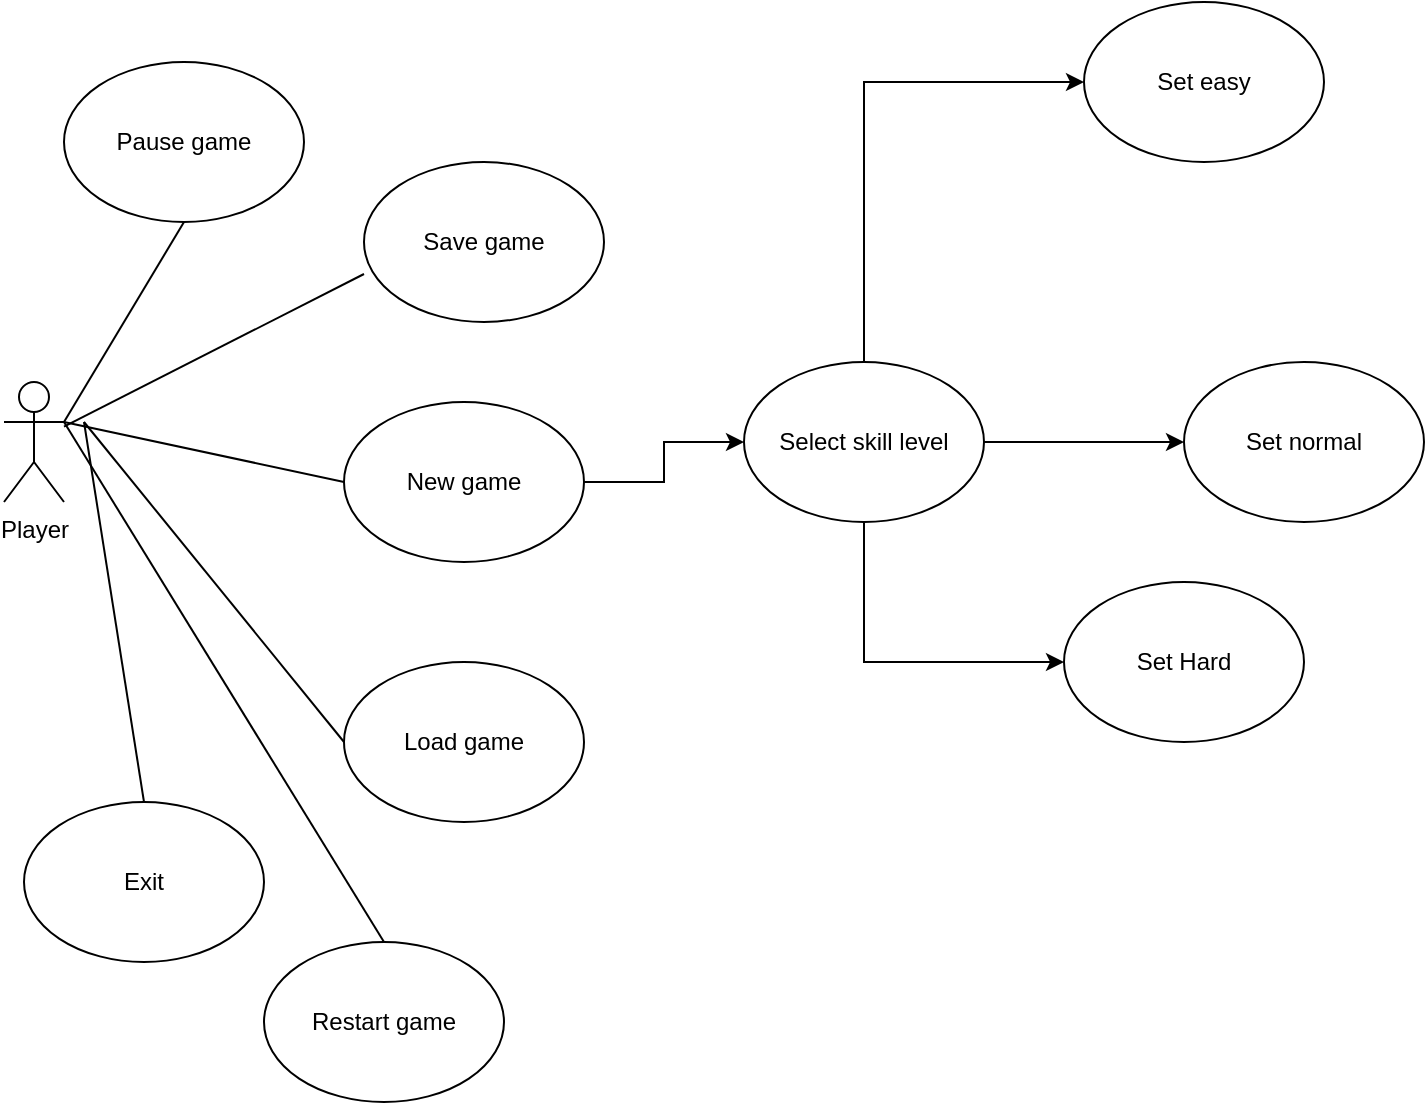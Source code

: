 <mxfile version="15.1.4" type="github"><diagram id="Zfaju7MLRAHILOpIg_T_" name="Page-1"><mxGraphModel dx="1422" dy="794" grid="1" gridSize="10" guides="1" tooltips="1" connect="1" arrows="1" fold="1" page="1" pageScale="1" pageWidth="850" pageHeight="1100" math="0" shadow="0"><root><mxCell id="0"/><mxCell id="1" parent="0"/><mxCell id="8qVsH1PP9CquyvkP7PbJ-1" value="Player&lt;br&gt;" style="shape=umlActor;verticalLabelPosition=bottom;verticalAlign=top;html=1;" vertex="1" parent="1"><mxGeometry x="100" y="200" width="30" height="60" as="geometry"/></mxCell><mxCell id="8qVsH1PP9CquyvkP7PbJ-16" style="edgeStyle=orthogonalEdgeStyle;rounded=0;orthogonalLoop=1;jettySize=auto;html=1;entryX=0;entryY=0.5;entryDx=0;entryDy=0;" edge="1" parent="1" source="8qVsH1PP9CquyvkP7PbJ-2" target="8qVsH1PP9CquyvkP7PbJ-6"><mxGeometry relative="1" as="geometry"/></mxCell><mxCell id="8qVsH1PP9CquyvkP7PbJ-2" value="New game" style="ellipse;whiteSpace=wrap;html=1;" vertex="1" parent="1"><mxGeometry x="270" y="210" width="120" height="80" as="geometry"/></mxCell><mxCell id="8qVsH1PP9CquyvkP7PbJ-3" value="Load game" style="ellipse;whiteSpace=wrap;html=1;" vertex="1" parent="1"><mxGeometry x="270" y="340" width="120" height="80" as="geometry"/></mxCell><mxCell id="8qVsH1PP9CquyvkP7PbJ-4" value="Exit" style="ellipse;whiteSpace=wrap;html=1;" vertex="1" parent="1"><mxGeometry x="110" y="410" width="120" height="80" as="geometry"/></mxCell><mxCell id="8qVsH1PP9CquyvkP7PbJ-5" value="Save game" style="ellipse;whiteSpace=wrap;html=1;" vertex="1" parent="1"><mxGeometry x="280" y="90" width="120" height="80" as="geometry"/></mxCell><mxCell id="8qVsH1PP9CquyvkP7PbJ-17" style="edgeStyle=orthogonalEdgeStyle;rounded=0;orthogonalLoop=1;jettySize=auto;html=1;entryX=0;entryY=0.5;entryDx=0;entryDy=0;" edge="1" parent="1" source="8qVsH1PP9CquyvkP7PbJ-6" target="8qVsH1PP9CquyvkP7PbJ-7"><mxGeometry relative="1" as="geometry"><Array as="points"><mxPoint x="530" y="50"/></Array></mxGeometry></mxCell><mxCell id="8qVsH1PP9CquyvkP7PbJ-18" style="edgeStyle=orthogonalEdgeStyle;rounded=0;orthogonalLoop=1;jettySize=auto;html=1;entryX=0;entryY=0.5;entryDx=0;entryDy=0;" edge="1" parent="1" source="8qVsH1PP9CquyvkP7PbJ-6" target="8qVsH1PP9CquyvkP7PbJ-8"><mxGeometry relative="1" as="geometry"/></mxCell><mxCell id="8qVsH1PP9CquyvkP7PbJ-19" style="edgeStyle=orthogonalEdgeStyle;rounded=0;orthogonalLoop=1;jettySize=auto;html=1;entryX=0;entryY=0.5;entryDx=0;entryDy=0;" edge="1" parent="1" source="8qVsH1PP9CquyvkP7PbJ-6" target="8qVsH1PP9CquyvkP7PbJ-9"><mxGeometry relative="1" as="geometry"><Array as="points"><mxPoint x="530" y="340"/></Array></mxGeometry></mxCell><mxCell id="8qVsH1PP9CquyvkP7PbJ-6" value="Select skill level" style="ellipse;whiteSpace=wrap;html=1;" vertex="1" parent="1"><mxGeometry x="470" y="190" width="120" height="80" as="geometry"/></mxCell><mxCell id="8qVsH1PP9CquyvkP7PbJ-7" value="Set easy" style="ellipse;whiteSpace=wrap;html=1;" vertex="1" parent="1"><mxGeometry x="640" y="10" width="120" height="80" as="geometry"/></mxCell><mxCell id="8qVsH1PP9CquyvkP7PbJ-8" value="Set normal" style="ellipse;whiteSpace=wrap;html=1;" vertex="1" parent="1"><mxGeometry x="690" y="190" width="120" height="80" as="geometry"/></mxCell><mxCell id="8qVsH1PP9CquyvkP7PbJ-9" value="Set Hard" style="ellipse;whiteSpace=wrap;html=1;" vertex="1" parent="1"><mxGeometry x="630" y="300" width="120" height="80" as="geometry"/></mxCell><mxCell id="8qVsH1PP9CquyvkP7PbJ-11" value="" style="endArrow=none;html=1;entryX=0;entryY=0.7;entryDx=0;entryDy=0;entryPerimeter=0;" edge="1" parent="1" source="8qVsH1PP9CquyvkP7PbJ-1" target="8qVsH1PP9CquyvkP7PbJ-5"><mxGeometry width="50" height="50" relative="1" as="geometry"><mxPoint x="160" y="230" as="sourcePoint"/><mxPoint x="210" y="180" as="targetPoint"/></mxGeometry></mxCell><mxCell id="8qVsH1PP9CquyvkP7PbJ-12" value="" style="endArrow=none;html=1;entryX=0;entryY=0.5;entryDx=0;entryDy=0;exitX=1;exitY=0.333;exitDx=0;exitDy=0;exitPerimeter=0;" edge="1" parent="1" source="8qVsH1PP9CquyvkP7PbJ-1" target="8qVsH1PP9CquyvkP7PbJ-2"><mxGeometry width="50" height="50" relative="1" as="geometry"><mxPoint x="180" y="275" as="sourcePoint"/><mxPoint x="230" y="225" as="targetPoint"/></mxGeometry></mxCell><mxCell id="8qVsH1PP9CquyvkP7PbJ-13" value="" style="endArrow=none;html=1;entryX=0;entryY=0.5;entryDx=0;entryDy=0;" edge="1" parent="1" target="8qVsH1PP9CquyvkP7PbJ-3"><mxGeometry width="50" height="50" relative="1" as="geometry"><mxPoint x="140" y="220" as="sourcePoint"/><mxPoint x="230" y="260" as="targetPoint"/></mxGeometry></mxCell><mxCell id="8qVsH1PP9CquyvkP7PbJ-14" value="" style="endArrow=none;html=1;exitX=0.5;exitY=0;exitDx=0;exitDy=0;" edge="1" parent="1" source="8qVsH1PP9CquyvkP7PbJ-4"><mxGeometry width="50" height="50" relative="1" as="geometry"><mxPoint x="400" y="420" as="sourcePoint"/><mxPoint x="140" y="220" as="targetPoint"/></mxGeometry></mxCell><mxCell id="8qVsH1PP9CquyvkP7PbJ-20" value="Pause game" style="ellipse;whiteSpace=wrap;html=1;" vertex="1" parent="1"><mxGeometry x="130" y="40" width="120" height="80" as="geometry"/></mxCell><mxCell id="8qVsH1PP9CquyvkP7PbJ-21" value="Restart game" style="ellipse;whiteSpace=wrap;html=1;" vertex="1" parent="1"><mxGeometry x="230" y="480" width="120" height="80" as="geometry"/></mxCell><mxCell id="8qVsH1PP9CquyvkP7PbJ-22" value="" style="endArrow=none;html=1;exitX=0.5;exitY=0;exitDx=0;exitDy=0;entryX=1;entryY=0.333;entryDx=0;entryDy=0;entryPerimeter=0;" edge="1" parent="1" source="8qVsH1PP9CquyvkP7PbJ-21" target="8qVsH1PP9CquyvkP7PbJ-1"><mxGeometry width="50" height="50" relative="1" as="geometry"><mxPoint x="400" y="420" as="sourcePoint"/><mxPoint x="450" y="370" as="targetPoint"/></mxGeometry></mxCell><mxCell id="8qVsH1PP9CquyvkP7PbJ-23" value="" style="endArrow=none;html=1;entryX=0.5;entryY=1;entryDx=0;entryDy=0;" edge="1" parent="1" target="8qVsH1PP9CquyvkP7PbJ-20"><mxGeometry width="50" height="50" relative="1" as="geometry"><mxPoint x="130" y="220" as="sourcePoint"/><mxPoint x="450" y="370" as="targetPoint"/></mxGeometry></mxCell></root></mxGraphModel></diagram></mxfile>
